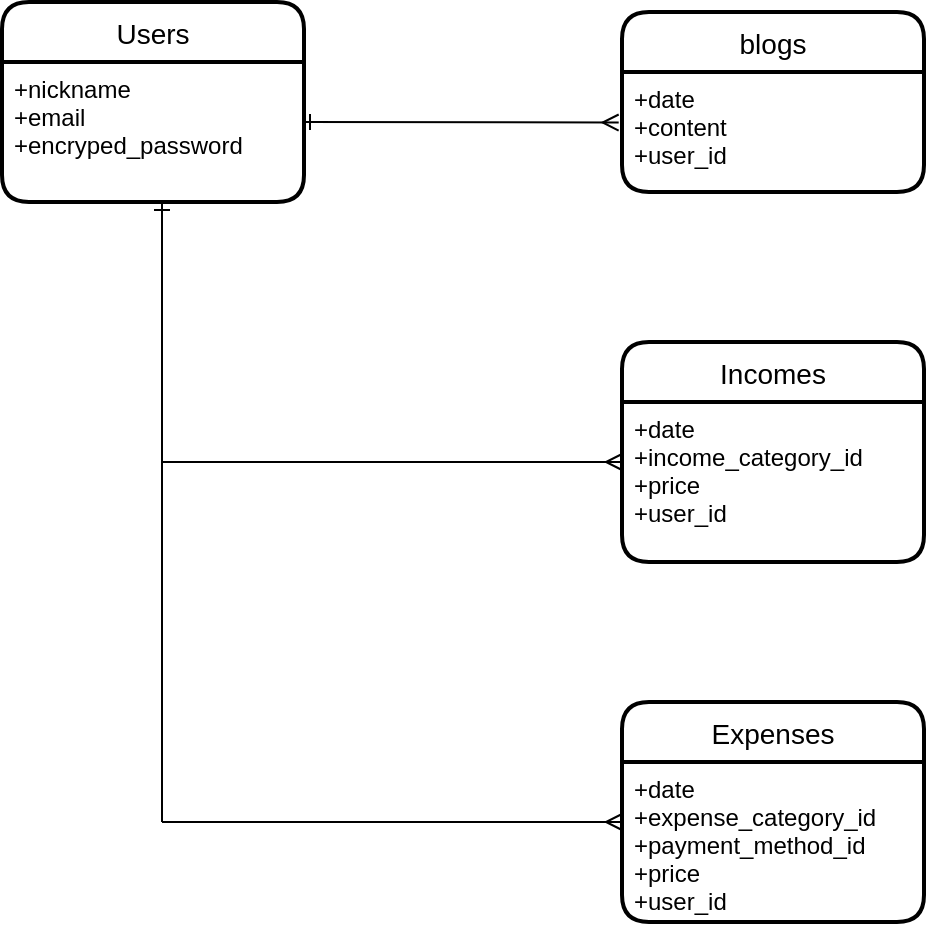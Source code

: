 <mxfile>
    <diagram id="mUV7Fus30O3H84JGafue" name="ページ1">
        <mxGraphModel dx="960" dy="493" grid="1" gridSize="10" guides="1" tooltips="1" connect="1" arrows="1" fold="1" page="1" pageScale="1" pageWidth="827" pageHeight="1169" math="0" shadow="0">
            <root>
                <mxCell id="0"/>
                <mxCell id="1" parent="0"/>
                <mxCell id="19" value="Users" style="swimlane;childLayout=stackLayout;horizontal=1;startSize=30;horizontalStack=0;rounded=1;fontSize=14;fontStyle=0;strokeWidth=2;resizeParent=0;resizeLast=1;shadow=0;dashed=0;align=center;" vertex="1" parent="1">
                    <mxGeometry x="241" y="40" width="151" height="100" as="geometry"/>
                </mxCell>
                <mxCell id="20" value="+nickname&#10;+email&#10;+encryped_password&#10;" style="align=left;strokeColor=none;fillColor=none;spacingLeft=4;fontSize=12;verticalAlign=top;resizable=0;rotatable=0;part=1;" vertex="1" parent="19">
                    <mxGeometry y="30" width="151" height="70" as="geometry"/>
                </mxCell>
                <mxCell id="21" value="blogs" style="swimlane;childLayout=stackLayout;horizontal=1;startSize=30;horizontalStack=0;rounded=1;fontSize=14;fontStyle=0;strokeWidth=2;resizeParent=0;resizeLast=1;shadow=0;dashed=0;align=center;" vertex="1" parent="1">
                    <mxGeometry x="551" y="45" width="151" height="90" as="geometry"/>
                </mxCell>
                <mxCell id="22" value="+date&#10;+content&#10;+user_id&#10;" style="align=left;strokeColor=none;fillColor=none;spacingLeft=4;fontSize=12;verticalAlign=top;resizable=0;rotatable=0;part=1;" vertex="1" parent="21">
                    <mxGeometry y="30" width="151" height="60" as="geometry"/>
                </mxCell>
                <mxCell id="23" value="Incomes" style="swimlane;childLayout=stackLayout;horizontal=1;startSize=30;horizontalStack=0;rounded=1;fontSize=14;fontStyle=0;strokeWidth=2;resizeParent=0;resizeLast=1;shadow=0;dashed=0;align=center;" vertex="1" parent="1">
                    <mxGeometry x="551" y="210" width="151" height="110" as="geometry"/>
                </mxCell>
                <mxCell id="24" value="+date&#10;+income_category_id&#10;+price&#10;+user_id&#10;" style="align=left;strokeColor=none;fillColor=none;spacingLeft=4;fontSize=12;verticalAlign=top;resizable=0;rotatable=0;part=1;" vertex="1" parent="23">
                    <mxGeometry y="30" width="151" height="80" as="geometry"/>
                </mxCell>
                <mxCell id="25" value="Expenses" style="swimlane;childLayout=stackLayout;horizontal=1;startSize=30;horizontalStack=0;rounded=1;fontSize=14;fontStyle=0;strokeWidth=2;resizeParent=0;resizeLast=1;shadow=0;dashed=0;align=center;" vertex="1" parent="1">
                    <mxGeometry x="551" y="390" width="151" height="110" as="geometry"/>
                </mxCell>
                <mxCell id="26" value="+date&#10;+expense_category_id&#10;+payment_method_id&#10;+price&#10;+user_id&#10;" style="align=left;strokeColor=none;fillColor=none;spacingLeft=4;fontSize=12;verticalAlign=top;resizable=0;rotatable=0;part=1;" vertex="1" parent="25">
                    <mxGeometry y="30" width="151" height="80" as="geometry"/>
                </mxCell>
                <mxCell id="27" style="edgeStyle=none;html=1;entryX=-0.011;entryY=0.421;entryDx=0;entryDy=0;startArrow=ERone;startFill=0;endArrow=ERmany;endFill=0;entryPerimeter=0;" edge="1" parent="1" target="22">
                    <mxGeometry relative="1" as="geometry">
                        <mxPoint x="391" y="100" as="sourcePoint"/>
                        <mxPoint x="511" y="100" as="targetPoint"/>
                    </mxGeometry>
                </mxCell>
                <mxCell id="28" value="" style="endArrow=none;html=1;rounded=0;startArrow=ERone;startFill=0;" edge="1" parent="1">
                    <mxGeometry relative="1" as="geometry">
                        <mxPoint x="321" y="140" as="sourcePoint"/>
                        <mxPoint x="321" y="450" as="targetPoint"/>
                    </mxGeometry>
                </mxCell>
                <mxCell id="29" value="" style="endArrow=ERmany;html=1;rounded=0;endFill=0;" edge="1" parent="1">
                    <mxGeometry relative="1" as="geometry">
                        <mxPoint x="321" y="270" as="sourcePoint"/>
                        <mxPoint x="551" y="270" as="targetPoint"/>
                    </mxGeometry>
                </mxCell>
                <mxCell id="30" value="" style="endArrow=ERmany;html=1;rounded=0;endFill=0;" edge="1" parent="1">
                    <mxGeometry relative="1" as="geometry">
                        <mxPoint x="321" y="450" as="sourcePoint"/>
                        <mxPoint x="551" y="450" as="targetPoint"/>
                    </mxGeometry>
                </mxCell>
            </root>
        </mxGraphModel>
    </diagram>
</mxfile>